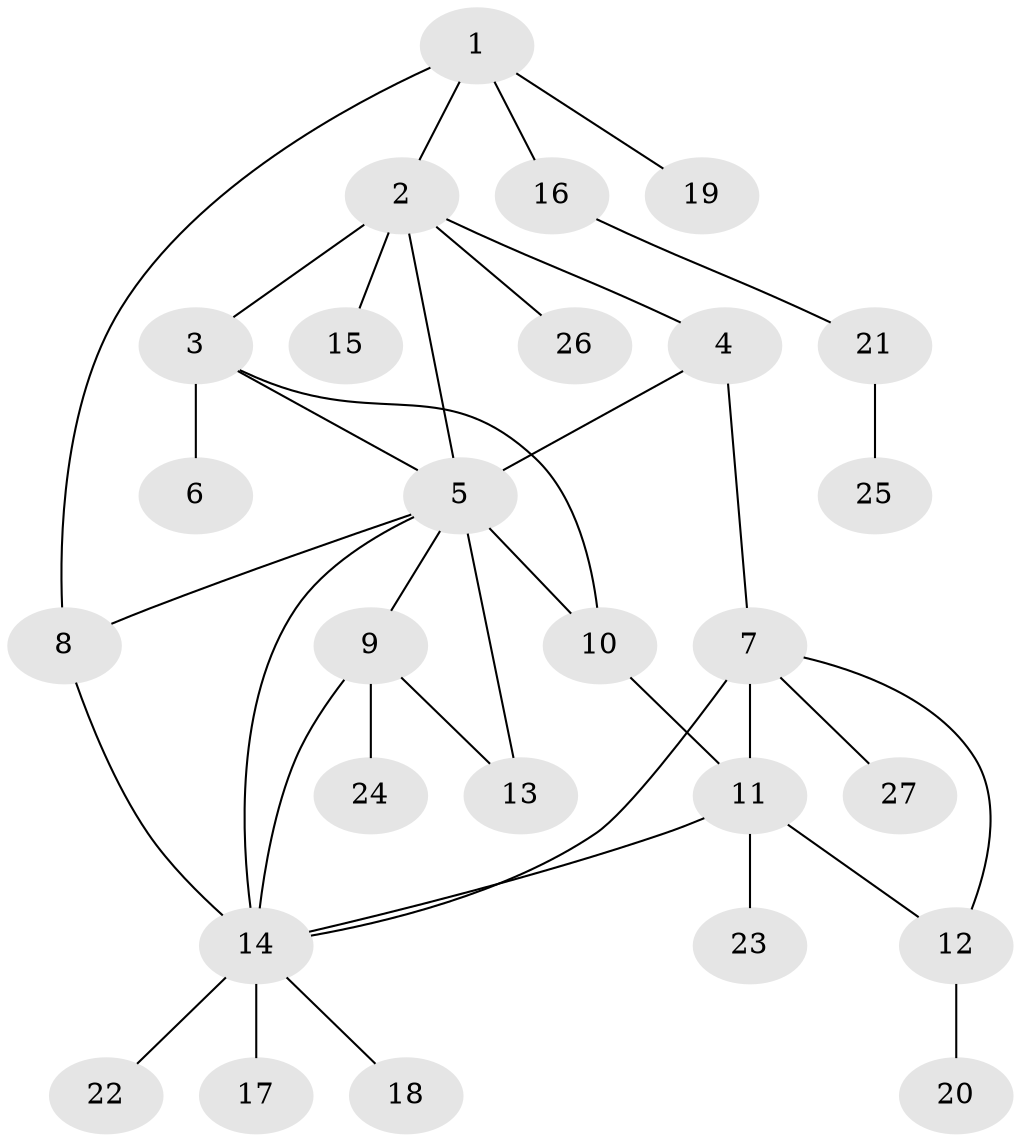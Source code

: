 // original degree distribution, {5: 0.0392156862745098, 8: 0.0196078431372549, 3: 0.17647058823529413, 10: 0.0196078431372549, 2: 0.19607843137254902, 4: 0.0392156862745098, 6: 0.0196078431372549, 11: 0.0196078431372549, 1: 0.45098039215686275, 9: 0.0196078431372549}
// Generated by graph-tools (version 1.1) at 2025/35/03/09/25 02:35:48]
// undirected, 27 vertices, 37 edges
graph export_dot {
graph [start="1"]
  node [color=gray90,style=filled];
  1;
  2;
  3;
  4;
  5;
  6;
  7;
  8;
  9;
  10;
  11;
  12;
  13;
  14;
  15;
  16;
  17;
  18;
  19;
  20;
  21;
  22;
  23;
  24;
  25;
  26;
  27;
  1 -- 2 [weight=1.0];
  1 -- 8 [weight=1.0];
  1 -- 16 [weight=1.0];
  1 -- 19 [weight=1.0];
  2 -- 3 [weight=2.0];
  2 -- 4 [weight=1.0];
  2 -- 5 [weight=1.0];
  2 -- 15 [weight=1.0];
  2 -- 26 [weight=1.0];
  3 -- 5 [weight=1.0];
  3 -- 6 [weight=1.0];
  3 -- 10 [weight=1.0];
  4 -- 5 [weight=2.0];
  4 -- 7 [weight=1.0];
  5 -- 8 [weight=1.0];
  5 -- 9 [weight=1.0];
  5 -- 10 [weight=1.0];
  5 -- 13 [weight=1.0];
  5 -- 14 [weight=1.0];
  7 -- 11 [weight=6.0];
  7 -- 12 [weight=1.0];
  7 -- 14 [weight=1.0];
  7 -- 27 [weight=1.0];
  8 -- 14 [weight=1.0];
  9 -- 13 [weight=1.0];
  9 -- 14 [weight=1.0];
  9 -- 24 [weight=1.0];
  10 -- 11 [weight=1.0];
  11 -- 12 [weight=1.0];
  11 -- 14 [weight=1.0];
  11 -- 23 [weight=1.0];
  12 -- 20 [weight=1.0];
  14 -- 17 [weight=1.0];
  14 -- 18 [weight=1.0];
  14 -- 22 [weight=1.0];
  16 -- 21 [weight=1.0];
  21 -- 25 [weight=1.0];
}
